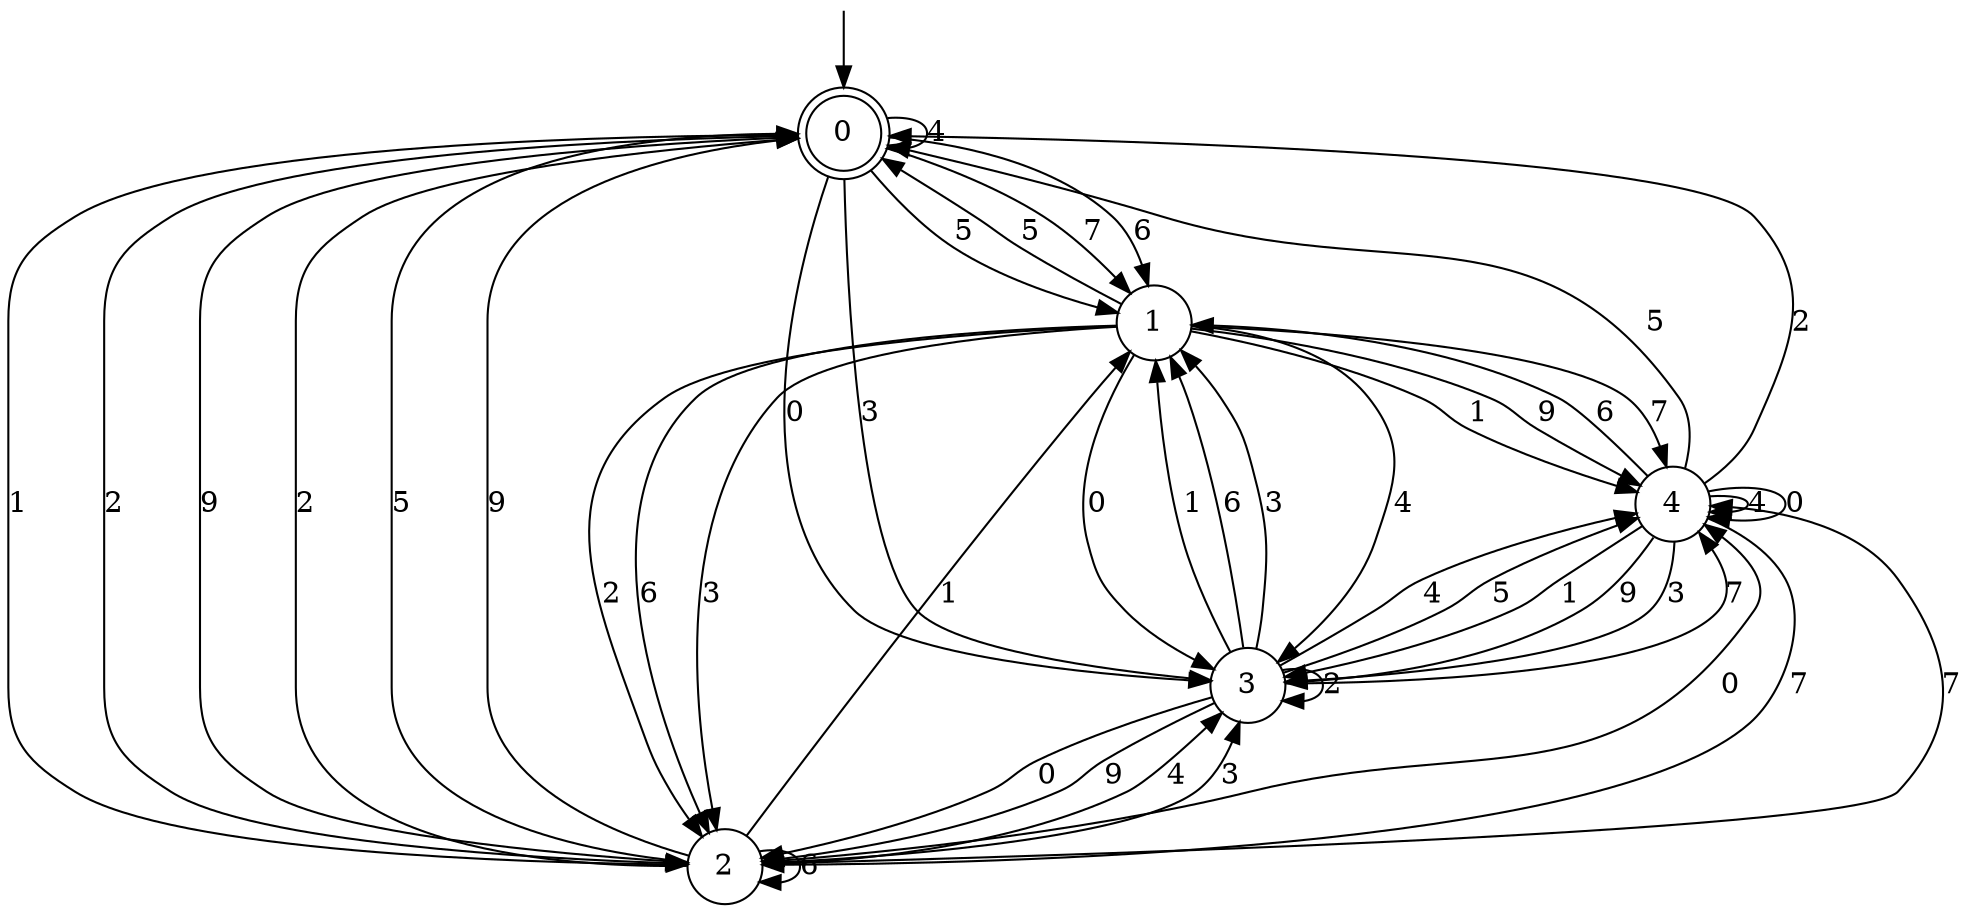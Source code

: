 digraph g {

	s0 [shape="doublecircle" label="0"];
	s1 [shape="circle" label="1"];
	s2 [shape="circle" label="2"];
	s3 [shape="circle" label="3"];
	s4 [shape="circle" label="4"];
	s0 -> s1 [label="7"];
	s0 -> s2 [label="1"];
	s0 -> s0 [label="4"];
	s0 -> s3 [label="0"];
	s0 -> s1 [label="6"];
	s0 -> s2 [label="2"];
	s0 -> s1 [label="5"];
	s0 -> s3 [label="3"];
	s0 -> s2 [label="9"];
	s1 -> s4 [label="7"];
	s1 -> s4 [label="1"];
	s1 -> s3 [label="4"];
	s1 -> s3 [label="0"];
	s1 -> s2 [label="6"];
	s1 -> s2 [label="2"];
	s1 -> s0 [label="5"];
	s1 -> s2 [label="3"];
	s1 -> s4 [label="9"];
	s2 -> s4 [label="7"];
	s2 -> s1 [label="1"];
	s2 -> s3 [label="4"];
	s2 -> s4 [label="0"];
	s2 -> s2 [label="6"];
	s2 -> s0 [label="2"];
	s2 -> s0 [label="5"];
	s2 -> s3 [label="3"];
	s2 -> s0 [label="9"];
	s3 -> s4 [label="7"];
	s3 -> s1 [label="1"];
	s3 -> s4 [label="4"];
	s3 -> s2 [label="0"];
	s3 -> s1 [label="6"];
	s3 -> s3 [label="2"];
	s3 -> s4 [label="5"];
	s3 -> s1 [label="3"];
	s3 -> s2 [label="9"];
	s4 -> s2 [label="7"];
	s4 -> s3 [label="1"];
	s4 -> s4 [label="4"];
	s4 -> s4 [label="0"];
	s4 -> s1 [label="6"];
	s4 -> s0 [label="2"];
	s4 -> s0 [label="5"];
	s4 -> s3 [label="3"];
	s4 -> s3 [label="9"];

__start0 [label="" shape="none" width="0" height="0"];
__start0 -> s0;

}
